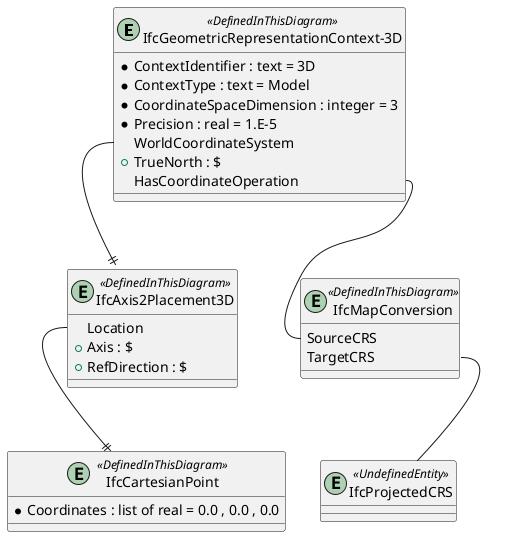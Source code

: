 @startuml 

entity IfcGeometricRepresentationContext-3D <<DefinedInThisDiagram>>
{
  *ContextIdentifier : text = 3D
  *ContextType : text = Model
  *CoordinateSpaceDimension : integer = 3
  *Precision : real = 1.E-5
  WorldCoordinateSystem
  +TrueNorth : $
  HasCoordinateOperation
}

entity IfcAxis2Placement3D  <<DefinedInThisDiagram>>
{
  Location
  +Axis : $ 
  +RefDirection : $
}

entity IfcCartesianPoint  <<DefinedInThisDiagram>>
{
  *Coordinates : list of real = 0.0 , 0.0 , 0.0
}

"IfcGeometricRepresentationContext-3D::WorldCoordinateSystem"--||IfcAxis2Placement3D

IfcAxis2Placement3D::Location--||IfcCartesianPoint

entity IfcMapConversion <<DefinedInThisDiagram>>
{
  SourceCRS
  TargetCRS 
}

entity IfcProjectedCRS <<UndefinedEntity>>

"IfcGeometricRepresentationContext-3D::HasCoordinateOperation"--IfcMapConversion::SourceCRS
IfcMapConversion::TargetCRS--IfcProjectedCRS

@enduml
